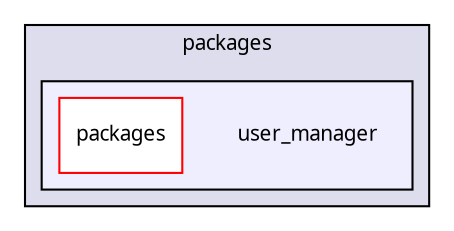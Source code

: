 digraph "packages/user/packages/user_manager/" {
  compound=true
  node [ fontsize="10", fontname="FreeSans.ttf"];
  edge [ labelfontsize="10", labelfontname="FreeSans.ttf"];
  subgraph clusterdir_e6123e1b43fc815b1b375645a517ba88 {
    graph [ bgcolor="#ddddee", pencolor="black", label="packages" fontname="FreeSans.ttf", fontsize="10", URL="dir_e6123e1b43fc815b1b375645a517ba88.html"]
  subgraph clusterdir_22955a657cfcb2af602b447931c6c8fa {
    graph [ bgcolor="#eeeeff", pencolor="black", label="" URL="dir_22955a657cfcb2af602b447931c6c8fa.html"];
    dir_22955a657cfcb2af602b447931c6c8fa [shape=plaintext label="user_manager"];
    dir_b707d709b17af13452dd29335ea64bf6 [shape=box label="packages" color="red" fillcolor="white" style="filled" URL="dir_b707d709b17af13452dd29335ea64bf6.html"];
  }
  }
}
